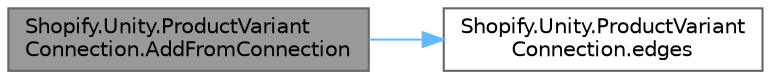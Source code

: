 digraph "Shopify.Unity.ProductVariantConnection.AddFromConnection"
{
 // LATEX_PDF_SIZE
  bgcolor="transparent";
  edge [fontname=Helvetica,fontsize=10,labelfontname=Helvetica,labelfontsize=10];
  node [fontname=Helvetica,fontsize=10,shape=box,height=0.2,width=0.4];
  rankdir="LR";
  Node1 [id="Node000001",label="Shopify.Unity.ProductVariant\lConnection.AddFromConnection",height=0.2,width=0.4,color="gray40", fillcolor="grey60", style="filled", fontcolor="black",tooltip="This is a utility function that allows you to append newly queried data from a connection into this o..."];
  Node1 -> Node2 [id="edge2_Node000001_Node000002",color="steelblue1",style="solid",tooltip=" "];
  Node2 [id="Node000002",label="Shopify.Unity.ProductVariant\lConnection.edges",height=0.2,width=0.4,color="grey40", fillcolor="white", style="filled",URL="$class_shopify_1_1_unity_1_1_product_variant_connection.html#accc10177a0b287abf70ff4c807a6ed29",tooltip="A list of edges."];
}
